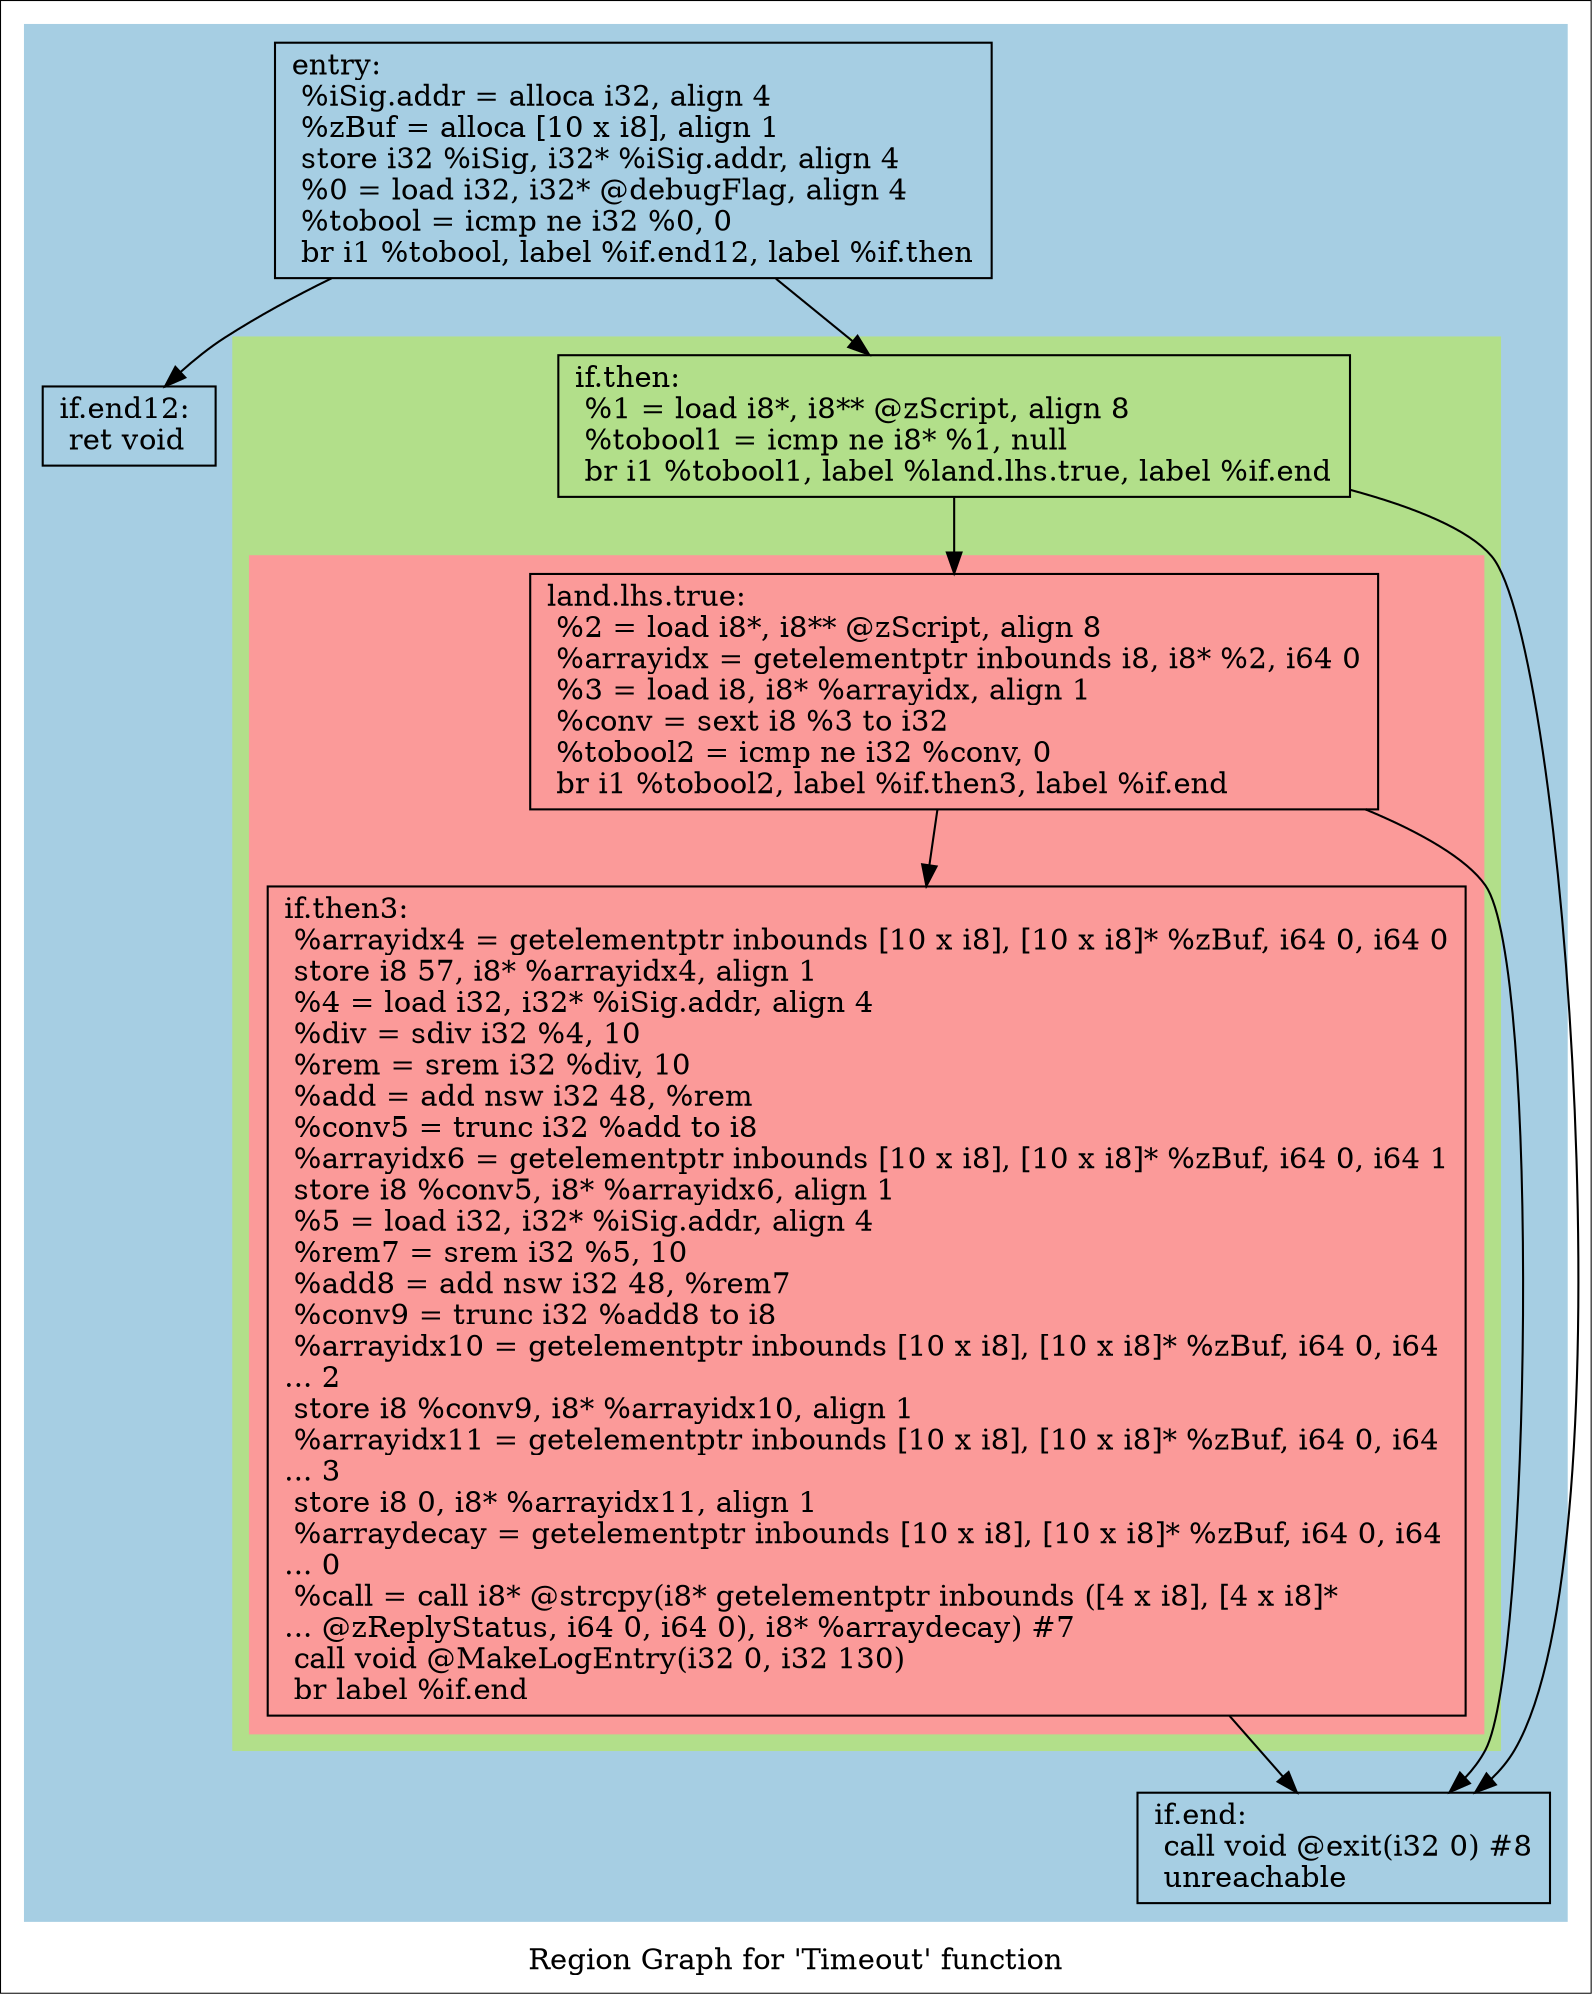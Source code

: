 digraph "Region Graph for 'Timeout' function" {
	label="Region Graph for 'Timeout' function";

	Node0x8bb660 [shape=record,label="{entry:\l  %iSig.addr = alloca i32, align 4\l  %zBuf = alloca [10 x i8], align 1\l  store i32 %iSig, i32* %iSig.addr, align 4\l  %0 = load i32, i32* @debugFlag, align 4\l  %tobool = icmp ne i32 %0, 0\l  br i1 %tobool, label %if.end12, label %if.then\l}"];
	Node0x8bb660 -> Node0x8b7cc0;
	Node0x8bb660 -> Node0x95fd30;
	Node0x8b7cc0 [shape=record,label="{if.end12:                                         \l  ret void\l}"];
	Node0x95fd30 [shape=record,label="{if.then:                                          \l  %1 = load i8*, i8** @zScript, align 8\l  %tobool1 = icmp ne i8* %1, null\l  br i1 %tobool1, label %land.lhs.true, label %if.end\l}"];
	Node0x95fd30 -> Node0x85ff60;
	Node0x95fd30 -> Node0x95e9b0;
	Node0x85ff60 [shape=record,label="{land.lhs.true:                                    \l  %2 = load i8*, i8** @zScript, align 8\l  %arrayidx = getelementptr inbounds i8, i8* %2, i64 0\l  %3 = load i8, i8* %arrayidx, align 1\l  %conv = sext i8 %3 to i32\l  %tobool2 = icmp ne i32 %conv, 0\l  br i1 %tobool2, label %if.then3, label %if.end\l}"];
	Node0x85ff60 -> Node0x8d6400;
	Node0x85ff60 -> Node0x95e9b0;
	Node0x8d6400 [shape=record,label="{if.then3:                                         \l  %arrayidx4 = getelementptr inbounds [10 x i8], [10 x i8]* %zBuf, i64 0, i64 0\l  store i8 57, i8* %arrayidx4, align 1\l  %4 = load i32, i32* %iSig.addr, align 4\l  %div = sdiv i32 %4, 10\l  %rem = srem i32 %div, 10\l  %add = add nsw i32 48, %rem\l  %conv5 = trunc i32 %add to i8\l  %arrayidx6 = getelementptr inbounds [10 x i8], [10 x i8]* %zBuf, i64 0, i64 1\l  store i8 %conv5, i8* %arrayidx6, align 1\l  %5 = load i32, i32* %iSig.addr, align 4\l  %rem7 = srem i32 %5, 10\l  %add8 = add nsw i32 48, %rem7\l  %conv9 = trunc i32 %add8 to i8\l  %arrayidx10 = getelementptr inbounds [10 x i8], [10 x i8]* %zBuf, i64 0, i64\l... 2\l  store i8 %conv9, i8* %arrayidx10, align 1\l  %arrayidx11 = getelementptr inbounds [10 x i8], [10 x i8]* %zBuf, i64 0, i64\l... 3\l  store i8 0, i8* %arrayidx11, align 1\l  %arraydecay = getelementptr inbounds [10 x i8], [10 x i8]* %zBuf, i64 0, i64\l... 0\l  %call = call i8* @strcpy(i8* getelementptr inbounds ([4 x i8], [4 x i8]*\l... @zReplyStatus, i64 0, i64 0), i8* %arraydecay) #7\l  call void @MakeLogEntry(i32 0, i32 130)\l  br label %if.end\l}"];
	Node0x8d6400 -> Node0x95e9b0;
	Node0x95e9b0 [shape=record,label="{if.end:                                           \l  call void @exit(i32 0) #8\l  unreachable\l}"];
	colorscheme = "paired12"
        subgraph cluster_0x9b5fd0 {
          label = "";
          style = filled;
          color = 1
          subgraph cluster_0x9b60d0 {
            label = "";
            style = filled;
            color = 3
            subgraph cluster_0x9b6050 {
              label = "";
              style = filled;
              color = 5
              Node0x85ff60;
              Node0x8d6400;
            }
            Node0x95fd30;
          }
          Node0x8bb660;
          Node0x8b7cc0;
          Node0x95e9b0;
        }
}

